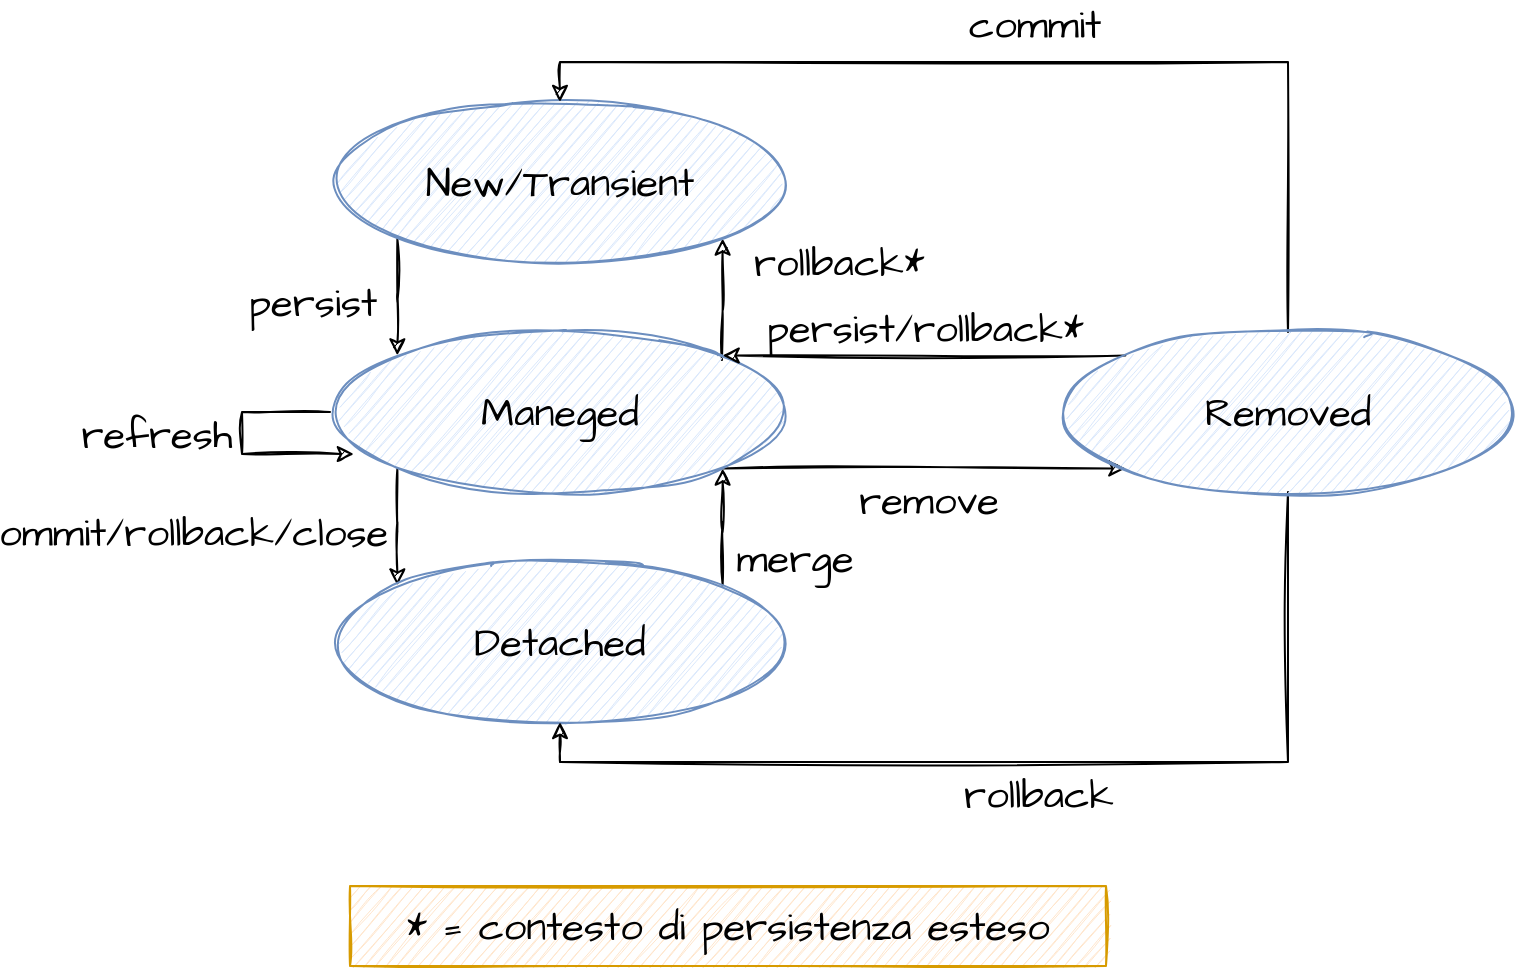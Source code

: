 <mxfile version="16.0.0" type="device"><diagram id="iR7kW6d5z7mH8W_eMVzF" name="Page-1"><mxGraphModel dx="1422" dy="700" grid="0" gridSize="10" guides="1" tooltips="1" connect="1" arrows="1" fold="1" page="1" pageScale="1" pageWidth="827" pageHeight="1169" math="0" shadow="0"><root><mxCell id="0"/><mxCell id="1" parent="0"/><mxCell id="zrH4tm-tVHOirgSJy2a_-10" value="rollback*" style="edgeStyle=orthogonalEdgeStyle;rounded=0;sketch=1;orthogonalLoop=1;jettySize=auto;html=1;exitX=1;exitY=1;exitDx=0;exitDy=0;fontFamily=Architects Daughter;fontSource=https%3A%2F%2Ffonts.googleapis.com%2Fcss%3Ffamily%3DArchitects%2BDaughter;fontSize=20;endArrow=none;endFill=0;startArrow=classic;startFill=1;labelBackgroundColor=none;" parent="1" source="zrH4tm-tVHOirgSJy2a_-1" edge="1"><mxGeometry x="-0.65" y="50" relative="1" as="geometry"><mxPoint x="375" y="273" as="targetPoint"/><mxPoint x="8" y="1" as="offset"/></mxGeometry></mxCell><mxCell id="zrH4tm-tVHOirgSJy2a_-12" value="persist" style="edgeStyle=orthogonalEdgeStyle;rounded=0;sketch=1;orthogonalLoop=1;jettySize=auto;html=1;exitX=0;exitY=1;exitDx=0;exitDy=0;entryX=0;entryY=0;entryDx=0;entryDy=0;fontFamily=Architects Daughter;fontSource=https%3A%2F%2Ffonts.googleapis.com%2Fcss%3Ffamily%3DArchitects%2BDaughter;fontSize=20;endArrow=classic;endFill=1;labelBackgroundColor=none;" parent="1" source="zrH4tm-tVHOirgSJy2a_-1" target="zrH4tm-tVHOirgSJy2a_-2" edge="1"><mxGeometry x="0.22" y="-43" relative="1" as="geometry"><mxPoint as="offset"/></mxGeometry></mxCell><mxCell id="zrH4tm-tVHOirgSJy2a_-1" value="New/Transient" style="ellipse;whiteSpace=wrap;html=1;sketch=1;fontFamily=Architects Daughter;fontSource=https%3A%2F%2Ffonts.googleapis.com%2Fcss%3Ffamily%3DArchitects%2BDaughter;fontSize=20;fillColor=#dae8fc;strokeColor=#6c8ebf;" parent="1" vertex="1"><mxGeometry x="179" y="144" width="230" height="80" as="geometry"/></mxCell><mxCell id="zrH4tm-tVHOirgSJy2a_-5" value="remove" style="edgeStyle=orthogonalEdgeStyle;rounded=0;sketch=1;orthogonalLoop=1;jettySize=auto;html=1;exitX=1;exitY=1;exitDx=0;exitDy=0;entryX=0;entryY=1;entryDx=0;entryDy=0;fontFamily=Architects Daughter;fontSource=https%3A%2F%2Ffonts.googleapis.com%2Fcss%3Ffamily%3DArchitects%2BDaughter;fontSize=20;endArrow=classic;endFill=1;labelBackgroundColor=none;" parent="1" source="zrH4tm-tVHOirgSJy2a_-2" target="zrH4tm-tVHOirgSJy2a_-4" edge="1"><mxGeometry x="0.02" y="-16" relative="1" as="geometry"><mxPoint as="offset"/></mxGeometry></mxCell><mxCell id="zrH4tm-tVHOirgSJy2a_-13" value="merge" style="edgeStyle=orthogonalEdgeStyle;rounded=0;sketch=1;orthogonalLoop=1;jettySize=auto;html=1;exitX=1;exitY=1;exitDx=0;exitDy=0;entryX=1;entryY=0;entryDx=0;entryDy=0;fontFamily=Architects Daughter;fontSource=https%3A%2F%2Ffonts.googleapis.com%2Fcss%3Ffamily%3DArchitects%2BDaughter;fontSize=20;startArrow=classic;startFill=1;endArrow=none;endFill=0;labelBackgroundColor=none;" parent="1" source="zrH4tm-tVHOirgSJy2a_-2" target="zrH4tm-tVHOirgSJy2a_-3" edge="1"><mxGeometry x="0.6" y="36" relative="1" as="geometry"><mxPoint as="offset"/></mxGeometry></mxCell><mxCell id="zrH4tm-tVHOirgSJy2a_-14" value="commit/rollback/close" style="edgeStyle=orthogonalEdgeStyle;rounded=0;sketch=1;orthogonalLoop=1;jettySize=auto;html=1;exitX=0;exitY=1;exitDx=0;exitDy=0;entryX=0;entryY=0;entryDx=0;entryDy=0;fontFamily=Architects Daughter;fontSource=https%3A%2F%2Ffonts.googleapis.com%2Fcss%3Ffamily%3DArchitects%2BDaughter;fontSize=20;startArrow=none;startFill=0;endArrow=classic;endFill=1;labelBackgroundColor=none;" parent="1" source="zrH4tm-tVHOirgSJy2a_-2" target="zrH4tm-tVHOirgSJy2a_-3" edge="1"><mxGeometry x="0.221" y="-109" relative="1" as="geometry"><mxPoint as="offset"/></mxGeometry></mxCell><mxCell id="zrH4tm-tVHOirgSJy2a_-2" value="Maneged" style="ellipse;whiteSpace=wrap;html=1;sketch=1;fontFamily=Architects Daughter;fontSource=https%3A%2F%2Ffonts.googleapis.com%2Fcss%3Ffamily%3DArchitects%2BDaughter;fontSize=20;fillColor=#dae8fc;strokeColor=#6c8ebf;" parent="1" vertex="1"><mxGeometry x="179" y="259" width="230" height="80" as="geometry"/></mxCell><mxCell id="zrH4tm-tVHOirgSJy2a_-3" value="Detached" style="ellipse;whiteSpace=wrap;html=1;sketch=1;fontFamily=Architects Daughter;fontSource=https%3A%2F%2Ffonts.googleapis.com%2Fcss%3Ffamily%3DArchitects%2BDaughter;fontSize=20;fillColor=#dae8fc;strokeColor=#6c8ebf;" parent="1" vertex="1"><mxGeometry x="179" y="374" width="230" height="80" as="geometry"/></mxCell><mxCell id="zrH4tm-tVHOirgSJy2a_-6" value="persist/rollback*" style="edgeStyle=orthogonalEdgeStyle;rounded=0;sketch=1;orthogonalLoop=1;jettySize=auto;html=1;exitX=0;exitY=0;exitDx=0;exitDy=0;entryX=1;entryY=0;entryDx=0;entryDy=0;fontFamily=Architects Daughter;fontSource=https%3A%2F%2Ffonts.googleapis.com%2Fcss%3Ffamily%3DArchitects%2BDaughter;fontSize=20;endArrow=classic;endFill=1;labelBackgroundColor=none;" parent="1" source="zrH4tm-tVHOirgSJy2a_-4" target="zrH4tm-tVHOirgSJy2a_-2" edge="1"><mxGeometry y="-14" relative="1" as="geometry"><mxPoint as="offset"/></mxGeometry></mxCell><mxCell id="zrH4tm-tVHOirgSJy2a_-7" value="rollback" style="edgeStyle=orthogonalEdgeStyle;rounded=0;sketch=1;orthogonalLoop=1;jettySize=auto;html=1;exitX=0.5;exitY=1;exitDx=0;exitDy=0;entryX=0.5;entryY=1;entryDx=0;entryDy=0;fontFamily=Architects Daughter;fontSource=https%3A%2F%2Ffonts.googleapis.com%2Fcss%3Ffamily%3DArchitects%2BDaughter;fontSize=20;endArrow=classic;endFill=1;labelBackgroundColor=none;" parent="1" source="zrH4tm-tVHOirgSJy2a_-4" target="zrH4tm-tVHOirgSJy2a_-3" edge="1"><mxGeometry x="0.002" y="16" relative="1" as="geometry"><mxPoint as="offset"/></mxGeometry></mxCell><mxCell id="zrH4tm-tVHOirgSJy2a_-8" value="commit" style="edgeStyle=orthogonalEdgeStyle;rounded=0;sketch=1;orthogonalLoop=1;jettySize=auto;html=1;entryX=0.5;entryY=0;entryDx=0;entryDy=0;fontFamily=Architects Daughter;fontSource=https%3A%2F%2Ffonts.googleapis.com%2Fcss%3Ffamily%3DArchitects%2BDaughter;fontSize=20;endArrow=classic;endFill=1;labelBackgroundColor=none;" parent="1" source="zrH4tm-tVHOirgSJy2a_-4" target="zrH4tm-tVHOirgSJy2a_-1" edge="1"><mxGeometry x="0.01" y="-19" relative="1" as="geometry"><Array as="points"><mxPoint x="658" y="124"/><mxPoint x="294" y="124"/></Array><mxPoint as="offset"/></mxGeometry></mxCell><mxCell id="zrH4tm-tVHOirgSJy2a_-4" value="Removed" style="ellipse;whiteSpace=wrap;html=1;sketch=1;fontFamily=Architects Daughter;fontSource=https%3A%2F%2Ffonts.googleapis.com%2Fcss%3Ffamily%3DArchitects%2BDaughter;fontSize=20;fillColor=#dae8fc;strokeColor=#6c8ebf;" parent="1" vertex="1"><mxGeometry x="543" y="259" width="230" height="80" as="geometry"/></mxCell><mxCell id="zrH4tm-tVHOirgSJy2a_-15" value="refresh" style="edgeStyle=orthogonalEdgeStyle;rounded=0;sketch=1;orthogonalLoop=1;jettySize=auto;html=1;fontFamily=Architects Daughter;fontSource=https%3A%2F%2Ffonts.googleapis.com%2Fcss%3Ffamily%3DArchitects%2BDaughter;fontSize=20;startArrow=none;startFill=0;endArrow=classic;endFill=1;entryX=0.052;entryY=0.763;entryDx=0;entryDy=0;entryPerimeter=0;labelBackgroundColor=none;" parent="1" source="zrH4tm-tVHOirgSJy2a_-2" target="zrH4tm-tVHOirgSJy2a_-2" edge="1"><mxGeometry x="-0.091" y="-43" relative="1" as="geometry"><mxPoint x="81" y="299" as="sourcePoint"/><Array as="points"><mxPoint x="135" y="299"/><mxPoint x="135" y="320"/></Array><mxPoint as="offset"/></mxGeometry></mxCell><mxCell id="zrH4tm-tVHOirgSJy2a_-16" value="* = contesto di persistenza esteso" style="rounded=0;whiteSpace=wrap;html=1;sketch=1;fontFamily=Architects Daughter;fontSource=https%3A%2F%2Ffonts.googleapis.com%2Fcss%3Ffamily%3DArchitects%2BDaughter;fontSize=20;fillColor=#ffe6cc;strokeColor=#d79b00;" parent="1" vertex="1"><mxGeometry x="189" y="536" width="378" height="40" as="geometry"/></mxCell></root></mxGraphModel></diagram></mxfile>
